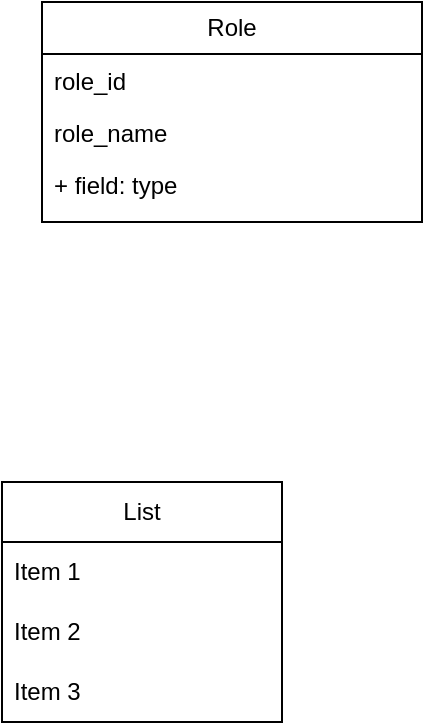 <mxfile version="24.4.2" type="device">
  <diagram id="C5RBs43oDa-KdzZeNtuy" name="Page-1">
    <mxGraphModel dx="1434" dy="818" grid="1" gridSize="10" guides="1" tooltips="1" connect="1" arrows="1" fold="1" page="1" pageScale="1" pageWidth="827" pageHeight="1169" math="0" shadow="0">
      <root>
        <mxCell id="WIyWlLk6GJQsqaUBKTNV-0" />
        <mxCell id="WIyWlLk6GJQsqaUBKTNV-1" parent="WIyWlLk6GJQsqaUBKTNV-0" />
        <mxCell id="GkiyW3Xvi3nL_si7zFXn-0" value="Role" style="swimlane;fontStyle=0;childLayout=stackLayout;horizontal=1;startSize=26;fillColor=none;horizontalStack=0;resizeParent=1;resizeParentMax=0;resizeLast=0;collapsible=1;marginBottom=0;whiteSpace=wrap;html=1;" vertex="1" parent="WIyWlLk6GJQsqaUBKTNV-1">
          <mxGeometry x="240" y="120" width="190" height="110" as="geometry" />
        </mxCell>
        <mxCell id="GkiyW3Xvi3nL_si7zFXn-1" value="role_id" style="text;strokeColor=none;fillColor=none;align=left;verticalAlign=top;spacingLeft=4;spacingRight=4;overflow=hidden;rotatable=0;points=[[0,0.5],[1,0.5]];portConstraint=eastwest;whiteSpace=wrap;html=1;" vertex="1" parent="GkiyW3Xvi3nL_si7zFXn-0">
          <mxGeometry y="26" width="190" height="26" as="geometry" />
        </mxCell>
        <mxCell id="GkiyW3Xvi3nL_si7zFXn-2" value="role_name" style="text;strokeColor=none;fillColor=none;align=left;verticalAlign=top;spacingLeft=4;spacingRight=4;overflow=hidden;rotatable=0;points=[[0,0.5],[1,0.5]];portConstraint=eastwest;whiteSpace=wrap;html=1;" vertex="1" parent="GkiyW3Xvi3nL_si7zFXn-0">
          <mxGeometry y="52" width="190" height="26" as="geometry" />
        </mxCell>
        <mxCell id="GkiyW3Xvi3nL_si7zFXn-3" value="+ field: type" style="text;strokeColor=none;fillColor=none;align=left;verticalAlign=top;spacingLeft=4;spacingRight=4;overflow=hidden;rotatable=0;points=[[0,0.5],[1,0.5]];portConstraint=eastwest;whiteSpace=wrap;html=1;" vertex="1" parent="GkiyW3Xvi3nL_si7zFXn-0">
          <mxGeometry y="78" width="190" height="32" as="geometry" />
        </mxCell>
        <mxCell id="GkiyW3Xvi3nL_si7zFXn-10" value="List" style="swimlane;fontStyle=0;childLayout=stackLayout;horizontal=1;startSize=30;horizontalStack=0;resizeParent=1;resizeParentMax=0;resizeLast=0;collapsible=1;marginBottom=0;whiteSpace=wrap;html=1;" vertex="1" parent="WIyWlLk6GJQsqaUBKTNV-1">
          <mxGeometry x="220" y="360" width="140" height="120" as="geometry" />
        </mxCell>
        <mxCell id="GkiyW3Xvi3nL_si7zFXn-11" value="Item 1" style="text;strokeColor=none;fillColor=none;align=left;verticalAlign=middle;spacingLeft=4;spacingRight=4;overflow=hidden;points=[[0,0.5],[1,0.5]];portConstraint=eastwest;rotatable=0;whiteSpace=wrap;html=1;" vertex="1" parent="GkiyW3Xvi3nL_si7zFXn-10">
          <mxGeometry y="30" width="140" height="30" as="geometry" />
        </mxCell>
        <mxCell id="GkiyW3Xvi3nL_si7zFXn-12" value="Item 2" style="text;strokeColor=none;fillColor=none;align=left;verticalAlign=middle;spacingLeft=4;spacingRight=4;overflow=hidden;points=[[0,0.5],[1,0.5]];portConstraint=eastwest;rotatable=0;whiteSpace=wrap;html=1;" vertex="1" parent="GkiyW3Xvi3nL_si7zFXn-10">
          <mxGeometry y="60" width="140" height="30" as="geometry" />
        </mxCell>
        <mxCell id="GkiyW3Xvi3nL_si7zFXn-13" value="Item 3" style="text;strokeColor=none;fillColor=none;align=left;verticalAlign=middle;spacingLeft=4;spacingRight=4;overflow=hidden;points=[[0,0.5],[1,0.5]];portConstraint=eastwest;rotatable=0;whiteSpace=wrap;html=1;" vertex="1" parent="GkiyW3Xvi3nL_si7zFXn-10">
          <mxGeometry y="90" width="140" height="30" as="geometry" />
        </mxCell>
      </root>
    </mxGraphModel>
  </diagram>
</mxfile>
